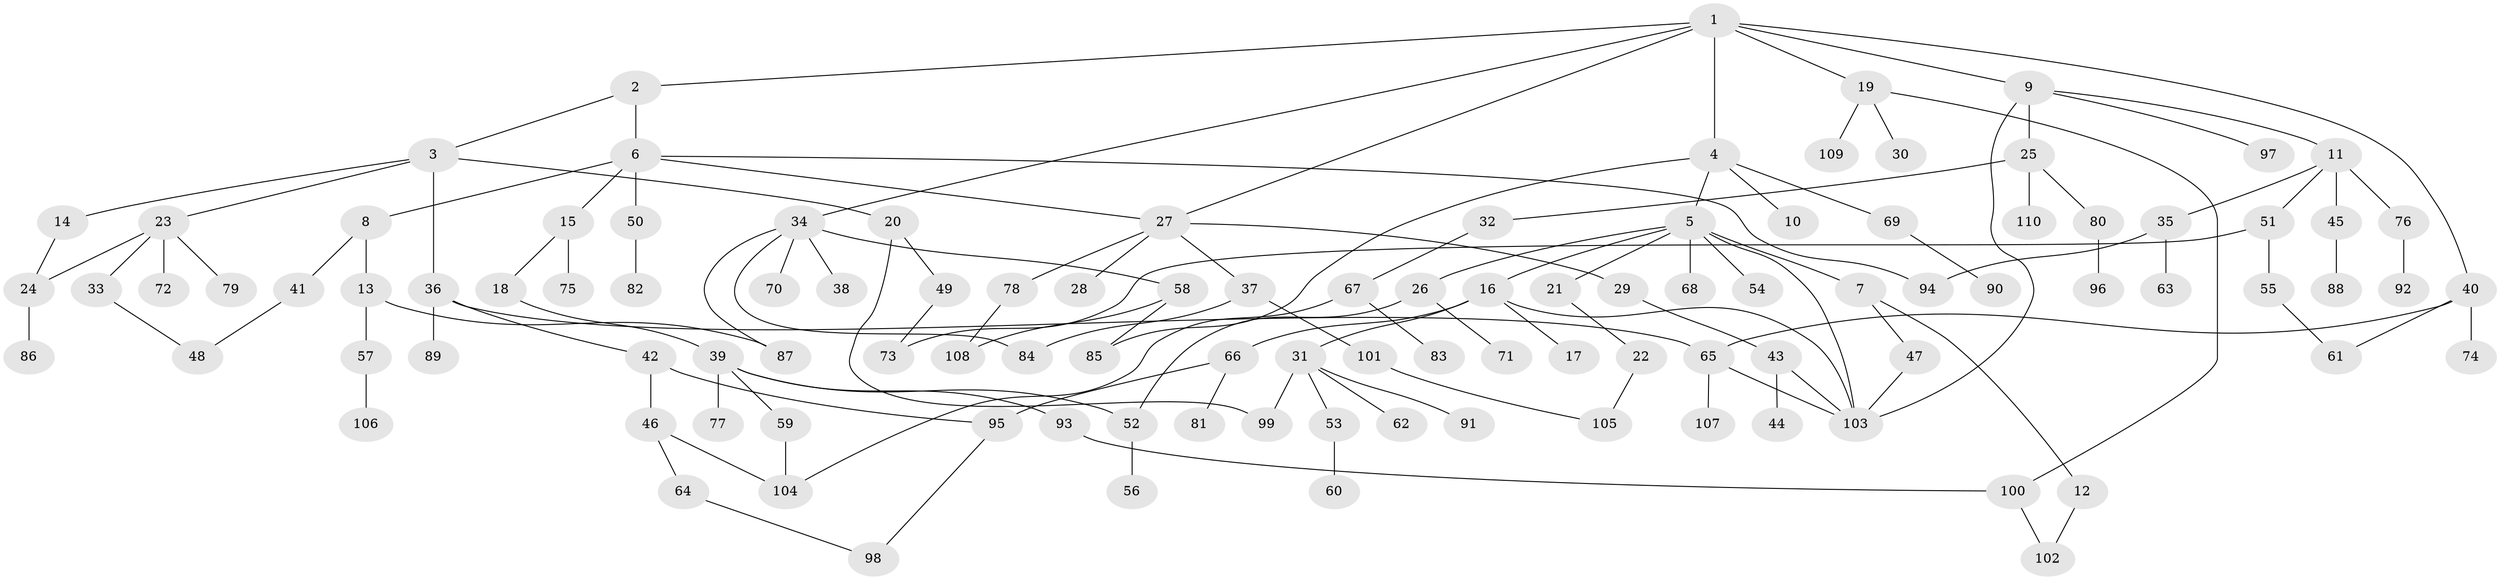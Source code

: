 // Generated by graph-tools (version 1.1) at 2025/49/03/09/25 03:49:22]
// undirected, 110 vertices, 134 edges
graph export_dot {
graph [start="1"]
  node [color=gray90,style=filled];
  1;
  2;
  3;
  4;
  5;
  6;
  7;
  8;
  9;
  10;
  11;
  12;
  13;
  14;
  15;
  16;
  17;
  18;
  19;
  20;
  21;
  22;
  23;
  24;
  25;
  26;
  27;
  28;
  29;
  30;
  31;
  32;
  33;
  34;
  35;
  36;
  37;
  38;
  39;
  40;
  41;
  42;
  43;
  44;
  45;
  46;
  47;
  48;
  49;
  50;
  51;
  52;
  53;
  54;
  55;
  56;
  57;
  58;
  59;
  60;
  61;
  62;
  63;
  64;
  65;
  66;
  67;
  68;
  69;
  70;
  71;
  72;
  73;
  74;
  75;
  76;
  77;
  78;
  79;
  80;
  81;
  82;
  83;
  84;
  85;
  86;
  87;
  88;
  89;
  90;
  91;
  92;
  93;
  94;
  95;
  96;
  97;
  98;
  99;
  100;
  101;
  102;
  103;
  104;
  105;
  106;
  107;
  108;
  109;
  110;
  1 -- 2;
  1 -- 4;
  1 -- 9;
  1 -- 19;
  1 -- 27;
  1 -- 34;
  1 -- 40;
  2 -- 3;
  2 -- 6;
  3 -- 14;
  3 -- 20;
  3 -- 23;
  3 -- 36;
  4 -- 5;
  4 -- 10;
  4 -- 69;
  4 -- 85;
  5 -- 7;
  5 -- 16;
  5 -- 21;
  5 -- 26;
  5 -- 54;
  5 -- 68;
  5 -- 103;
  6 -- 8;
  6 -- 15;
  6 -- 50;
  6 -- 94;
  6 -- 27;
  7 -- 12;
  7 -- 47;
  8 -- 13;
  8 -- 41;
  9 -- 11;
  9 -- 25;
  9 -- 97;
  9 -- 103;
  11 -- 35;
  11 -- 45;
  11 -- 51;
  11 -- 76;
  12 -- 102;
  13 -- 57;
  13 -- 87;
  14 -- 24;
  15 -- 18;
  15 -- 75;
  16 -- 17;
  16 -- 31;
  16 -- 66;
  16 -- 103;
  18 -- 39;
  19 -- 30;
  19 -- 100;
  19 -- 109;
  20 -- 49;
  20 -- 99;
  21 -- 22;
  22 -- 105;
  23 -- 33;
  23 -- 72;
  23 -- 79;
  23 -- 24;
  24 -- 86;
  25 -- 32;
  25 -- 80;
  25 -- 110;
  26 -- 71;
  26 -- 52;
  27 -- 28;
  27 -- 29;
  27 -- 37;
  27 -- 78;
  29 -- 43;
  31 -- 53;
  31 -- 62;
  31 -- 91;
  31 -- 99;
  32 -- 67;
  33 -- 48;
  34 -- 38;
  34 -- 58;
  34 -- 70;
  34 -- 87;
  34 -- 84;
  35 -- 63;
  35 -- 94;
  36 -- 42;
  36 -- 89;
  36 -- 65;
  37 -- 84;
  37 -- 101;
  39 -- 52;
  39 -- 59;
  39 -- 77;
  39 -- 93;
  40 -- 61;
  40 -- 65;
  40 -- 74;
  41 -- 48;
  42 -- 46;
  42 -- 95;
  43 -- 44;
  43 -- 103;
  45 -- 88;
  46 -- 64;
  46 -- 104;
  47 -- 103;
  49 -- 73;
  50 -- 82;
  51 -- 55;
  51 -- 73;
  52 -- 56;
  53 -- 60;
  55 -- 61;
  57 -- 106;
  58 -- 85;
  58 -- 108;
  59 -- 104;
  64 -- 98;
  65 -- 107;
  65 -- 103;
  66 -- 81;
  66 -- 95;
  67 -- 83;
  67 -- 104;
  69 -- 90;
  76 -- 92;
  78 -- 108;
  80 -- 96;
  93 -- 100;
  95 -- 98;
  100 -- 102;
  101 -- 105;
}
